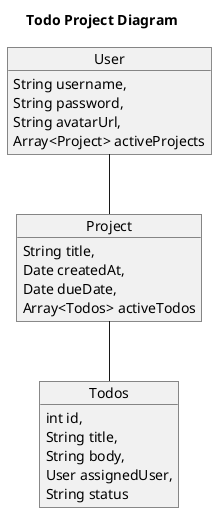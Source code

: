 @startuml

title Todo Project Diagram 

object User {
    String username,
    String password,
    String avatarUrl,
    Array<Project> activeProjects
}
object Project {
    String title,
    Date createdAt,
    Date dueDate,
    Array<Todos> activeTodos

}
object Todos {
    int id,
    String title,
    String body,
    User assignedUser,
    String status
}

User -- Project
Project -- Todos

@enduml